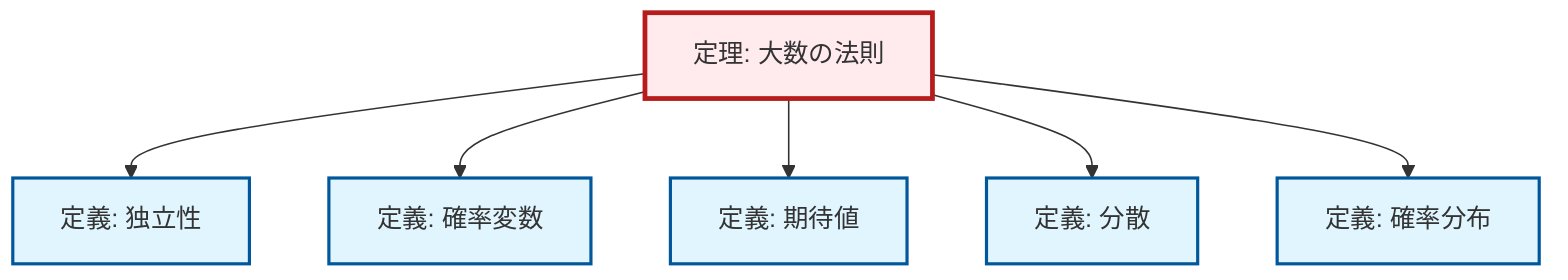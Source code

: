 graph TD
    classDef definition fill:#e1f5fe,stroke:#01579b,stroke-width:2px
    classDef theorem fill:#f3e5f5,stroke:#4a148c,stroke-width:2px
    classDef axiom fill:#fff3e0,stroke:#e65100,stroke-width:2px
    classDef example fill:#e8f5e9,stroke:#1b5e20,stroke-width:2px
    classDef current fill:#ffebee,stroke:#b71c1c,stroke-width:3px
    thm-law-of-large-numbers["定理: 大数の法則"]:::theorem
    def-probability-distribution["定義: 確率分布"]:::definition
    def-independence["定義: 独立性"]:::definition
    def-variance["定義: 分散"]:::definition
    def-expectation["定義: 期待値"]:::definition
    def-random-variable["定義: 確率変数"]:::definition
    thm-law-of-large-numbers --> def-independence
    thm-law-of-large-numbers --> def-random-variable
    thm-law-of-large-numbers --> def-expectation
    thm-law-of-large-numbers --> def-variance
    thm-law-of-large-numbers --> def-probability-distribution
    class thm-law-of-large-numbers current